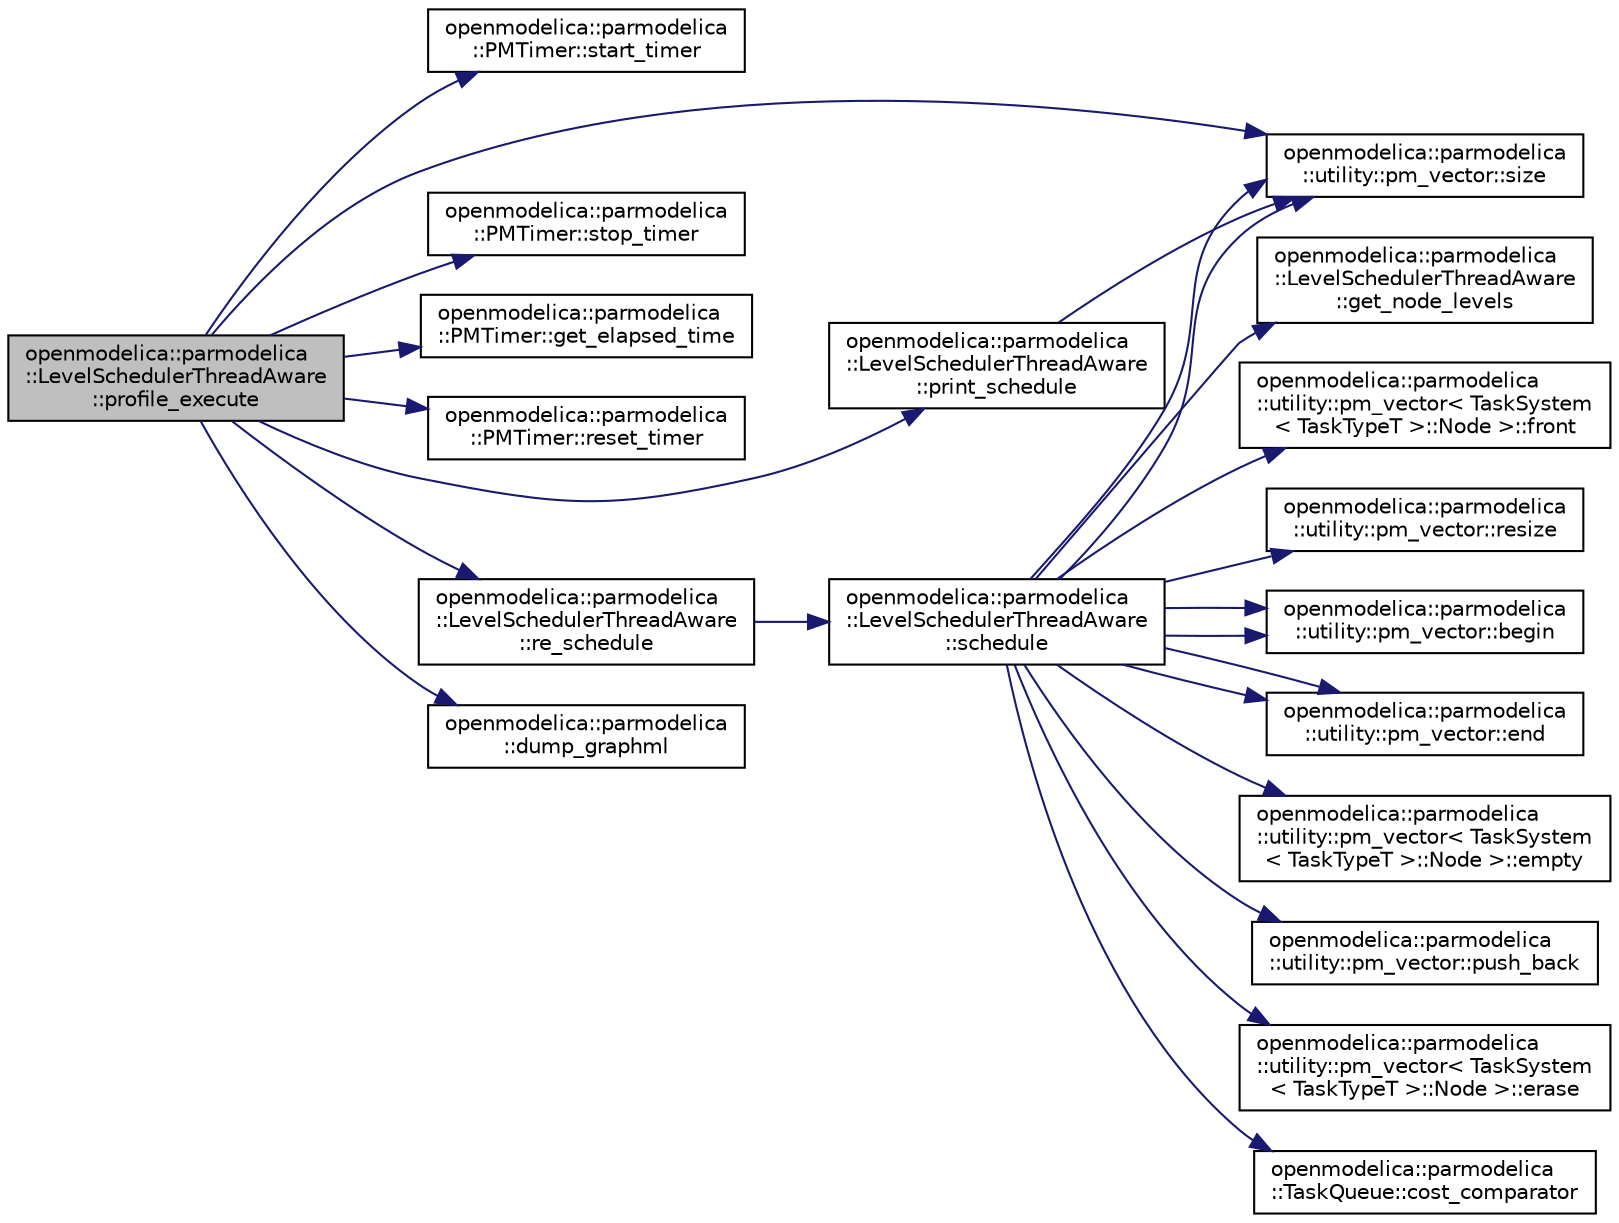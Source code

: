 digraph "openmodelica::parmodelica::LevelSchedulerThreadAware::profile_execute"
{
  edge [fontname="Helvetica",fontsize="10",labelfontname="Helvetica",labelfontsize="10"];
  node [fontname="Helvetica",fontsize="10",shape=record];
  rankdir="LR";
  Node38 [label="openmodelica::parmodelica\l::LevelSchedulerThreadAware\l::profile_execute",height=0.2,width=0.4,color="black", fillcolor="grey75", style="filled", fontcolor="black"];
  Node38 -> Node39 [color="midnightblue",fontsize="10",style="solid",fontname="Helvetica"];
  Node39 [label="openmodelica::parmodelica\l::PMTimer::start_timer",height=0.2,width=0.4,color="black", fillcolor="white", style="filled",URL="$d2/d69/classopenmodelica_1_1parmodelica_1_1_p_m_timer.html#aaf20fe7436e826763d562a93d99212df"];
  Node38 -> Node40 [color="midnightblue",fontsize="10",style="solid",fontname="Helvetica"];
  Node40 [label="openmodelica::parmodelica\l::utility::pm_vector::size",height=0.2,width=0.4,color="black", fillcolor="white", style="filled",URL="$d1/ded/classopenmodelica_1_1parmodelica_1_1utility_1_1pm__vector.html#a2bd06f40971f8c0b172b4a6ec0aba1d9"];
  Node38 -> Node41 [color="midnightblue",fontsize="10",style="solid",fontname="Helvetica"];
  Node41 [label="openmodelica::parmodelica\l::PMTimer::stop_timer",height=0.2,width=0.4,color="black", fillcolor="white", style="filled",URL="$d2/d69/classopenmodelica_1_1parmodelica_1_1_p_m_timer.html#a2d5399669d1e0ed31c2936fc9c1bdcd9"];
  Node38 -> Node42 [color="midnightblue",fontsize="10",style="solid",fontname="Helvetica"];
  Node42 [label="openmodelica::parmodelica\l::PMTimer::get_elapsed_time",height=0.2,width=0.4,color="black", fillcolor="white", style="filled",URL="$d2/d69/classopenmodelica_1_1parmodelica_1_1_p_m_timer.html#a95b15f92e8c0b745b91c04ff03887cd6"];
  Node38 -> Node43 [color="midnightblue",fontsize="10",style="solid",fontname="Helvetica"];
  Node43 [label="openmodelica::parmodelica\l::PMTimer::reset_timer",height=0.2,width=0.4,color="black", fillcolor="white", style="filled",URL="$d2/d69/classopenmodelica_1_1parmodelica_1_1_p_m_timer.html#ab4907860113dd0e0ad93e338cc1f6c55"];
  Node38 -> Node44 [color="midnightblue",fontsize="10",style="solid",fontname="Helvetica"];
  Node44 [label="openmodelica::parmodelica\l::LevelSchedulerThreadAware\l::re_schedule",height=0.2,width=0.4,color="black", fillcolor="white", style="filled",URL="$d0/da7/classopenmodelica_1_1parmodelica_1_1_level_scheduler_thread_aware.html#a1facc2190effd9111944360d335c77ba"];
  Node44 -> Node45 [color="midnightblue",fontsize="10",style="solid",fontname="Helvetica"];
  Node45 [label="openmodelica::parmodelica\l::LevelSchedulerThreadAware\l::schedule",height=0.2,width=0.4,color="black", fillcolor="white", style="filled",URL="$d0/da7/classopenmodelica_1_1parmodelica_1_1_level_scheduler_thread_aware.html#a1acc2ee8d0201eb40571eaa3a1c9ba73"];
  Node45 -> Node46 [color="midnightblue",fontsize="10",style="solid",fontname="Helvetica"];
  Node46 [label="openmodelica::parmodelica\l::LevelSchedulerThreadAware\l::get_node_levels",height=0.2,width=0.4,color="black", fillcolor="white", style="filled",URL="$d0/da7/classopenmodelica_1_1parmodelica_1_1_level_scheduler_thread_aware.html#a855aefd8388cfe60984f8cae7a2551fa"];
  Node45 -> Node47 [color="midnightblue",fontsize="10",style="solid",fontname="Helvetica"];
  Node47 [label="openmodelica::parmodelica\l::utility::pm_vector\< TaskSystem\l\< TaskTypeT \>::Node \>::front",height=0.2,width=0.4,color="black", fillcolor="white", style="filled",URL="$d1/ded/classopenmodelica_1_1parmodelica_1_1utility_1_1pm__vector.html#a02713e56d5f6215c4662335763fbcfd6"];
  Node45 -> Node48 [color="midnightblue",fontsize="10",style="solid",fontname="Helvetica"];
  Node48 [label="openmodelica::parmodelica\l::utility::pm_vector::resize",height=0.2,width=0.4,color="black", fillcolor="white", style="filled",URL="$d1/ded/classopenmodelica_1_1parmodelica_1_1utility_1_1pm__vector.html#a03d1e4f8520a2b5d67a368e98f4204bb"];
  Node45 -> Node49 [color="midnightblue",fontsize="10",style="solid",fontname="Helvetica"];
  Node49 [label="openmodelica::parmodelica\l::utility::pm_vector::begin",height=0.2,width=0.4,color="black", fillcolor="white", style="filled",URL="$d1/ded/classopenmodelica_1_1parmodelica_1_1utility_1_1pm__vector.html#a892574756d8278f2de0ae461f08fb15e"];
  Node45 -> Node50 [color="midnightblue",fontsize="10",style="solid",fontname="Helvetica"];
  Node50 [label="openmodelica::parmodelica\l::utility::pm_vector::end",height=0.2,width=0.4,color="black", fillcolor="white", style="filled",URL="$d1/ded/classopenmodelica_1_1parmodelica_1_1utility_1_1pm__vector.html#ae8f299ad7f540d6a4e9ae2cce5f649b4"];
  Node45 -> Node51 [color="midnightblue",fontsize="10",style="solid",fontname="Helvetica"];
  Node51 [label="openmodelica::parmodelica\l::utility::pm_vector\< TaskSystem\l\< TaskTypeT \>::Node \>::empty",height=0.2,width=0.4,color="black", fillcolor="white", style="filled",URL="$d1/ded/classopenmodelica_1_1parmodelica_1_1utility_1_1pm__vector.html#a82f6ebfb7c81f6fccbd4952602edbb33"];
  Node45 -> Node52 [color="midnightblue",fontsize="10",style="solid",fontname="Helvetica"];
  Node52 [label="openmodelica::parmodelica\l::utility::pm_vector::push_back",height=0.2,width=0.4,color="black", fillcolor="white", style="filled",URL="$d1/ded/classopenmodelica_1_1parmodelica_1_1utility_1_1pm__vector.html#a80d74217ab45d56834a92513d4f7e168"];
  Node45 -> Node53 [color="midnightblue",fontsize="10",style="solid",fontname="Helvetica"];
  Node53 [label="openmodelica::parmodelica\l::utility::pm_vector\< TaskSystem\l\< TaskTypeT \>::Node \>::erase",height=0.2,width=0.4,color="black", fillcolor="white", style="filled",URL="$d1/ded/classopenmodelica_1_1parmodelica_1_1utility_1_1pm__vector.html#acd251112eb21ea43f06a609fbaacbb7b"];
  Node45 -> Node49 [color="midnightblue",fontsize="10",style="solid",fontname="Helvetica"];
  Node45 -> Node50 [color="midnightblue",fontsize="10",style="solid",fontname="Helvetica"];
  Node45 -> Node40 [color="midnightblue",fontsize="10",style="solid",fontname="Helvetica"];
  Node45 -> Node54 [color="midnightblue",fontsize="10",style="solid",fontname="Helvetica"];
  Node54 [label="openmodelica::parmodelica\l::TaskQueue::cost_comparator",height=0.2,width=0.4,color="black", fillcolor="white", style="filled",URL="$da/da6/structopenmodelica_1_1parmodelica_1_1_task_queue.html#a6b0e82aa202619cda3412f695d9af1b7"];
  Node45 -> Node40 [color="midnightblue",fontsize="10",style="solid",fontname="Helvetica"];
  Node38 -> Node55 [color="midnightblue",fontsize="10",style="solid",fontname="Helvetica"];
  Node55 [label="openmodelica::parmodelica\l::LevelSchedulerThreadAware\l::print_schedule",height=0.2,width=0.4,color="black", fillcolor="white", style="filled",URL="$d0/da7/classopenmodelica_1_1parmodelica_1_1_level_scheduler_thread_aware.html#a5e78d6425ff53f5132b17a203ece06c9"];
  Node55 -> Node40 [color="midnightblue",fontsize="10",style="solid",fontname="Helvetica"];
  Node38 -> Node56 [color="midnightblue",fontsize="10",style="solid",fontname="Helvetica"];
  Node56 [label="openmodelica::parmodelica\l::dump_graphml",height=0.2,width=0.4,color="black", fillcolor="white", style="filled",URL="$d7/dc6/namespaceopenmodelica_1_1parmodelica.html#a30dd8996f15b723eb21c2f67c2d3a3ad"];
}
